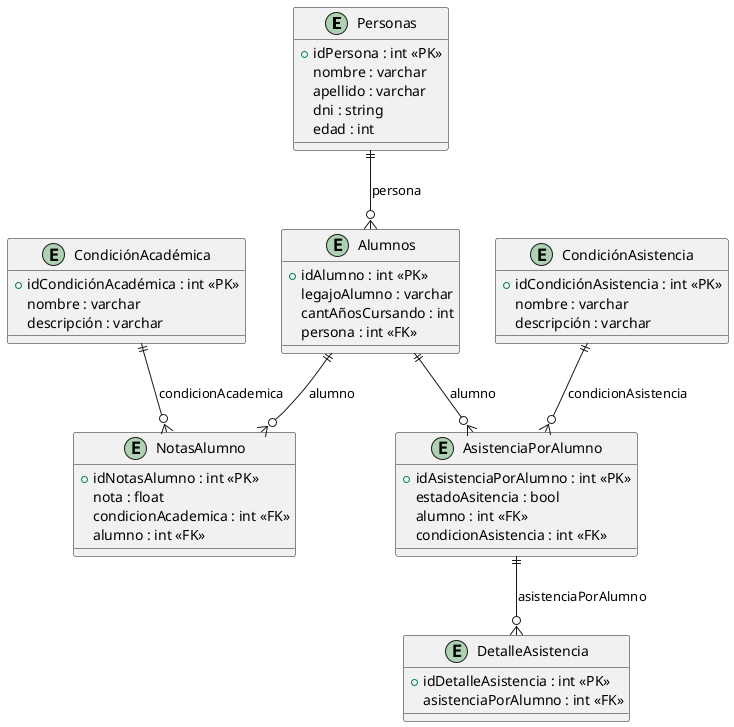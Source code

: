 @startuml diagrama_alumno

entity "Personas" as Personas {
  +idPersona : int <<PK>>
  nombre : varchar
  apellido : varchar
  dni : string
  edad : int
}

entity "Alumnos" as Alumnos {
  +idAlumno : int <<PK>>
  legajoAlumno : varchar
  cantAñosCursando : int
  persona : int <<FK>>
}

entity "NotasAlumno" as NotasAlumno {
  +idNotasAlumno : int <<PK>>
  nota : float
  condicionAcademica : int <<FK>>
  alumno : int <<FK>>
}

entity "CondiciónAcadémica" as CondicionAcademica {
  +idCondiciónAcadémica : int <<PK>>
  nombre : varchar
  descripción : varchar
}

entity "AsistenciaPorAlumno" as AsistenciaPorAlumno {
  +idAsistenciaPorAlumno : int <<PK>>
  estadoAsitencia : bool
  alumno : int <<FK>>
  condicionAsistencia : int <<FK>>
}

entity "CondiciónAsistencia" as CondicionAsistencia {
  +idCondiciónAsistencia : int <<PK>>
  nombre : varchar
  descripción : varchar
}

entity "DetalleAsistencia" as DetalleAsistencia {
  +idDetalleAsistencia : int <<PK>>
  asistenciaPorAlumno : int <<FK>>
}

Personas ||--o{ Alumnos : persona
Alumnos ||--o{ NotasAlumno : alumno
CondicionAcademica ||--o{ NotasAlumno : condicionAcademica
Alumnos ||--o{ AsistenciaPorAlumno : alumno
CondicionAsistencia ||--o{ AsistenciaPorAlumno : condicionAsistencia
AsistenciaPorAlumno ||--o{ DetalleAsistencia : asistenciaPorAlumno

@enduml